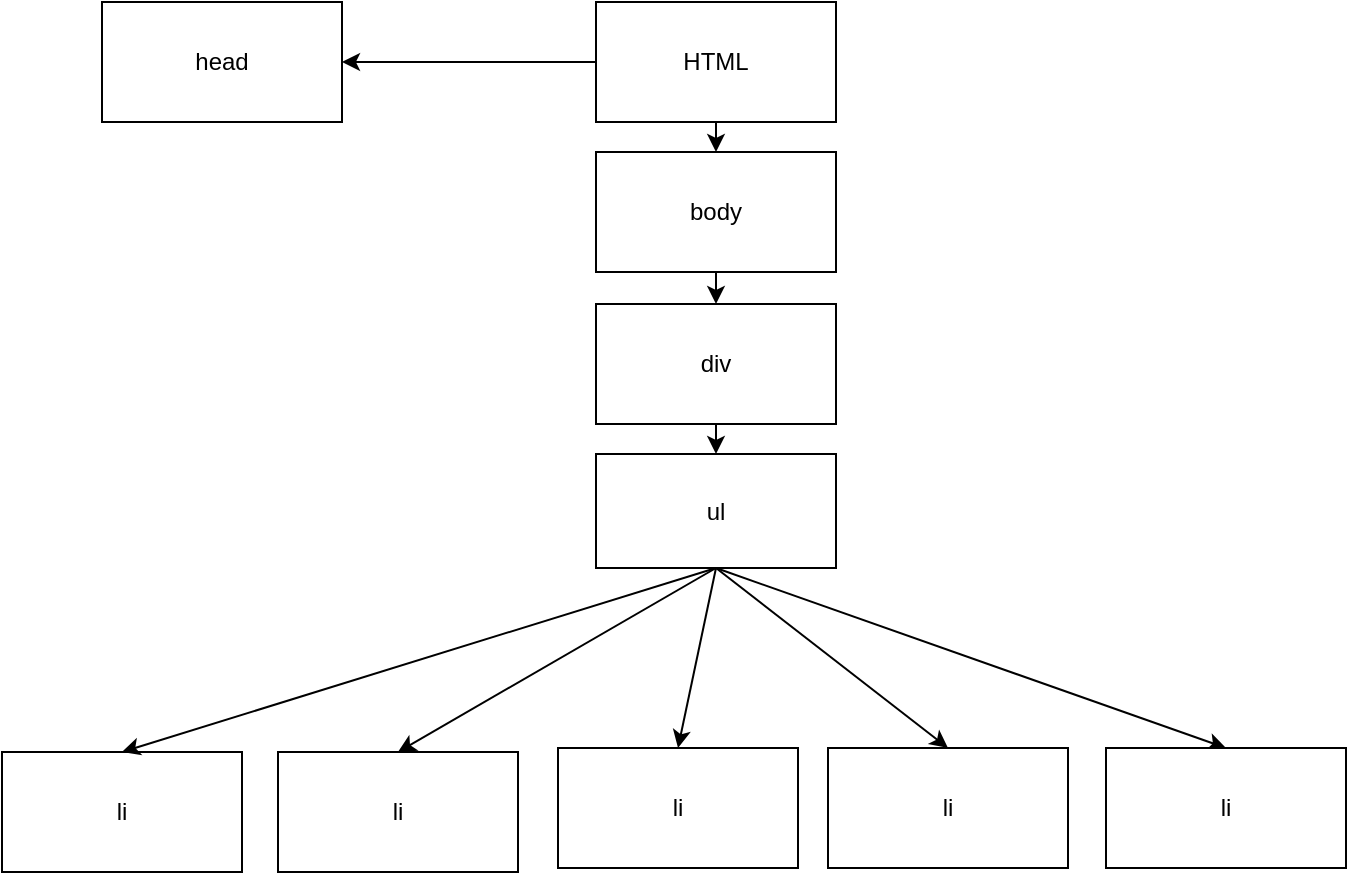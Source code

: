 <mxfile version="20.8.0" type="github">
  <diagram id="kX_O_OF6HSYOoAZxgLRA" name="Page-1">
    <mxGraphModel dx="794" dy="473" grid="0" gridSize="10" guides="1" tooltips="1" connect="1" arrows="1" fold="1" page="1" pageScale="1" pageWidth="850" pageHeight="1100" math="0" shadow="0">
      <root>
        <mxCell id="0" />
        <mxCell id="1" parent="0" />
        <mxCell id="p3ZXkFTD7IRNpl3XosAn-1" value="HTML" style="rounded=0;whiteSpace=wrap;html=1;" vertex="1" parent="1">
          <mxGeometry x="350" y="40" width="120" height="60" as="geometry" />
        </mxCell>
        <mxCell id="p3ZXkFTD7IRNpl3XosAn-2" value="head" style="rounded=0;whiteSpace=wrap;html=1;" vertex="1" parent="1">
          <mxGeometry x="103" y="40" width="120" height="60" as="geometry" />
        </mxCell>
        <mxCell id="p3ZXkFTD7IRNpl3XosAn-3" value="body" style="rounded=0;whiteSpace=wrap;html=1;" vertex="1" parent="1">
          <mxGeometry x="350" y="115" width="120" height="60" as="geometry" />
        </mxCell>
        <mxCell id="p3ZXkFTD7IRNpl3XosAn-4" value="div" style="rounded=0;whiteSpace=wrap;html=1;" vertex="1" parent="1">
          <mxGeometry x="350" y="191" width="120" height="60" as="geometry" />
        </mxCell>
        <mxCell id="p3ZXkFTD7IRNpl3XosAn-20" style="edgeStyle=none;rounded=0;orthogonalLoop=1;jettySize=auto;html=1;exitX=0.5;exitY=1;exitDx=0;exitDy=0;entryX=0.5;entryY=0;entryDx=0;entryDy=0;" edge="1" parent="1" source="p3ZXkFTD7IRNpl3XosAn-5" target="p3ZXkFTD7IRNpl3XosAn-10">
          <mxGeometry relative="1" as="geometry" />
        </mxCell>
        <mxCell id="p3ZXkFTD7IRNpl3XosAn-21" style="edgeStyle=none;rounded=0;orthogonalLoop=1;jettySize=auto;html=1;exitX=0.5;exitY=1;exitDx=0;exitDy=0;entryX=0.5;entryY=0;entryDx=0;entryDy=0;" edge="1" parent="1" source="p3ZXkFTD7IRNpl3XosAn-5" target="p3ZXkFTD7IRNpl3XosAn-11">
          <mxGeometry relative="1" as="geometry" />
        </mxCell>
        <mxCell id="p3ZXkFTD7IRNpl3XosAn-22" style="edgeStyle=none;rounded=0;orthogonalLoop=1;jettySize=auto;html=1;exitX=0.5;exitY=1;exitDx=0;exitDy=0;entryX=0.5;entryY=0;entryDx=0;entryDy=0;" edge="1" parent="1" source="p3ZXkFTD7IRNpl3XosAn-5" target="p3ZXkFTD7IRNpl3XosAn-9">
          <mxGeometry relative="1" as="geometry" />
        </mxCell>
        <mxCell id="p3ZXkFTD7IRNpl3XosAn-5" value="ul" style="rounded=0;whiteSpace=wrap;html=1;" vertex="1" parent="1">
          <mxGeometry x="350" y="266" width="120" height="57" as="geometry" />
        </mxCell>
        <mxCell id="p3ZXkFTD7IRNpl3XosAn-6" value="li" style="rounded=0;whiteSpace=wrap;html=1;" vertex="1" parent="1">
          <mxGeometry x="53" y="415" width="120" height="60" as="geometry" />
        </mxCell>
        <mxCell id="p3ZXkFTD7IRNpl3XosAn-8" value="li" style="rounded=0;whiteSpace=wrap;html=1;" vertex="1" parent="1">
          <mxGeometry x="191" y="415" width="120" height="60" as="geometry" />
        </mxCell>
        <mxCell id="p3ZXkFTD7IRNpl3XosAn-9" value="li" style="rounded=0;whiteSpace=wrap;html=1;" vertex="1" parent="1">
          <mxGeometry x="331" y="413" width="120" height="60" as="geometry" />
        </mxCell>
        <mxCell id="p3ZXkFTD7IRNpl3XosAn-10" value="li" style="rounded=0;whiteSpace=wrap;html=1;" vertex="1" parent="1">
          <mxGeometry x="466" y="413" width="120" height="60" as="geometry" />
        </mxCell>
        <mxCell id="p3ZXkFTD7IRNpl3XosAn-11" value="li" style="rounded=0;whiteSpace=wrap;html=1;" vertex="1" parent="1">
          <mxGeometry x="605" y="413" width="120" height="60" as="geometry" />
        </mxCell>
        <mxCell id="p3ZXkFTD7IRNpl3XosAn-12" value="" style="endArrow=classic;html=1;rounded=0;exitX=0;exitY=0.5;exitDx=0;exitDy=0;entryX=1;entryY=0.5;entryDx=0;entryDy=0;" edge="1" parent="1" source="p3ZXkFTD7IRNpl3XosAn-1" target="p3ZXkFTD7IRNpl3XosAn-2">
          <mxGeometry width="50" height="50" relative="1" as="geometry">
            <mxPoint x="353" y="363" as="sourcePoint" />
            <mxPoint x="403" y="313" as="targetPoint" />
          </mxGeometry>
        </mxCell>
        <mxCell id="p3ZXkFTD7IRNpl3XosAn-13" value="" style="endArrow=classic;html=1;rounded=0;exitX=0.5;exitY=1;exitDx=0;exitDy=0;entryX=0.5;entryY=0;entryDx=0;entryDy=0;" edge="1" parent="1" source="p3ZXkFTD7IRNpl3XosAn-1" target="p3ZXkFTD7IRNpl3XosAn-3">
          <mxGeometry width="50" height="50" relative="1" as="geometry">
            <mxPoint x="353" y="253" as="sourcePoint" />
            <mxPoint x="403" y="203" as="targetPoint" />
          </mxGeometry>
        </mxCell>
        <mxCell id="p3ZXkFTD7IRNpl3XosAn-14" value="" style="endArrow=classic;html=1;rounded=0;exitX=0.5;exitY=1;exitDx=0;exitDy=0;entryX=0.5;entryY=0;entryDx=0;entryDy=0;" edge="1" parent="1" source="p3ZXkFTD7IRNpl3XosAn-3" target="p3ZXkFTD7IRNpl3XosAn-4">
          <mxGeometry width="50" height="50" relative="1" as="geometry">
            <mxPoint x="353" y="253" as="sourcePoint" />
            <mxPoint x="403" y="203" as="targetPoint" />
          </mxGeometry>
        </mxCell>
        <mxCell id="p3ZXkFTD7IRNpl3XosAn-15" value="" style="endArrow=classic;html=1;rounded=0;exitX=0.5;exitY=1;exitDx=0;exitDy=0;entryX=0.5;entryY=0;entryDx=0;entryDy=0;" edge="1" parent="1" source="p3ZXkFTD7IRNpl3XosAn-4" target="p3ZXkFTD7IRNpl3XosAn-5">
          <mxGeometry width="50" height="50" relative="1" as="geometry">
            <mxPoint x="353" y="253" as="sourcePoint" />
            <mxPoint x="403" y="203" as="targetPoint" />
          </mxGeometry>
        </mxCell>
        <mxCell id="p3ZXkFTD7IRNpl3XosAn-16" value="" style="endArrow=classic;html=1;rounded=0;exitX=0.5;exitY=1;exitDx=0;exitDy=0;entryX=0.5;entryY=0;entryDx=0;entryDy=0;" edge="1" parent="1" source="p3ZXkFTD7IRNpl3XosAn-5" target="p3ZXkFTD7IRNpl3XosAn-6">
          <mxGeometry width="50" height="50" relative="1" as="geometry">
            <mxPoint x="353" y="375" as="sourcePoint" />
            <mxPoint x="403" y="325" as="targetPoint" />
          </mxGeometry>
        </mxCell>
        <mxCell id="p3ZXkFTD7IRNpl3XosAn-17" value="" style="endArrow=classic;html=1;rounded=0;exitX=0.5;exitY=1;exitDx=0;exitDy=0;entryX=0.5;entryY=0;entryDx=0;entryDy=0;" edge="1" parent="1" source="p3ZXkFTD7IRNpl3XosAn-5" target="p3ZXkFTD7IRNpl3XosAn-8">
          <mxGeometry width="50" height="50" relative="1" as="geometry">
            <mxPoint x="390" y="395" as="sourcePoint" />
            <mxPoint x="123" y="425" as="targetPoint" />
          </mxGeometry>
        </mxCell>
      </root>
    </mxGraphModel>
  </diagram>
</mxfile>
